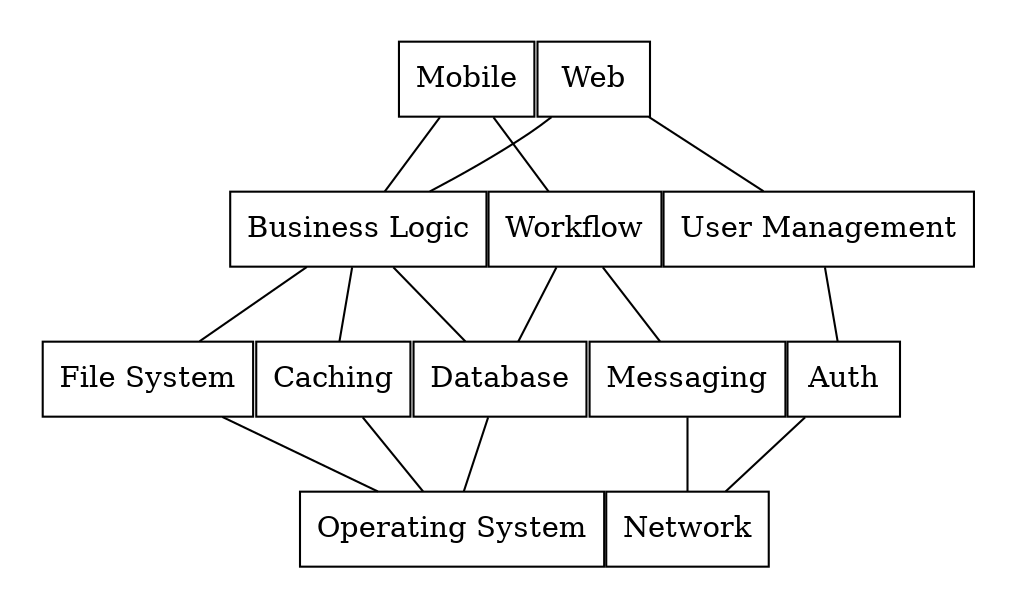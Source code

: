 digraph G {
    
rankdir=TB
nodesep=0.0

node [shape=box]
edge [dir=none]
style=invis


subgraph cluster_0 {
 OS [label="Operating System"]
 Net [label="Network"]
}

subgraph cluster_1 {
 Auth
 DB [label="Database"]
 FS [label="File System"]
 Cache [label="Caching"]
 Msg [label="Messaging"]
}

subgraph cluster_3 {
 UM [label="User Management"]
 BL [label="Business Logic"]
 WF [label="Workflow"]
}

subgraph cluster_4 {
 Web
 Mobile
}

Web -> UM
Web -> BL
Mobile -> BL
Mobile -> WF

UM -> Auth
BL -> {DB FS}
BL -> Cache
WF -> DB
WF -> Msg -> Net
Auth -> Net
{Cache DB FS} -> OS

}